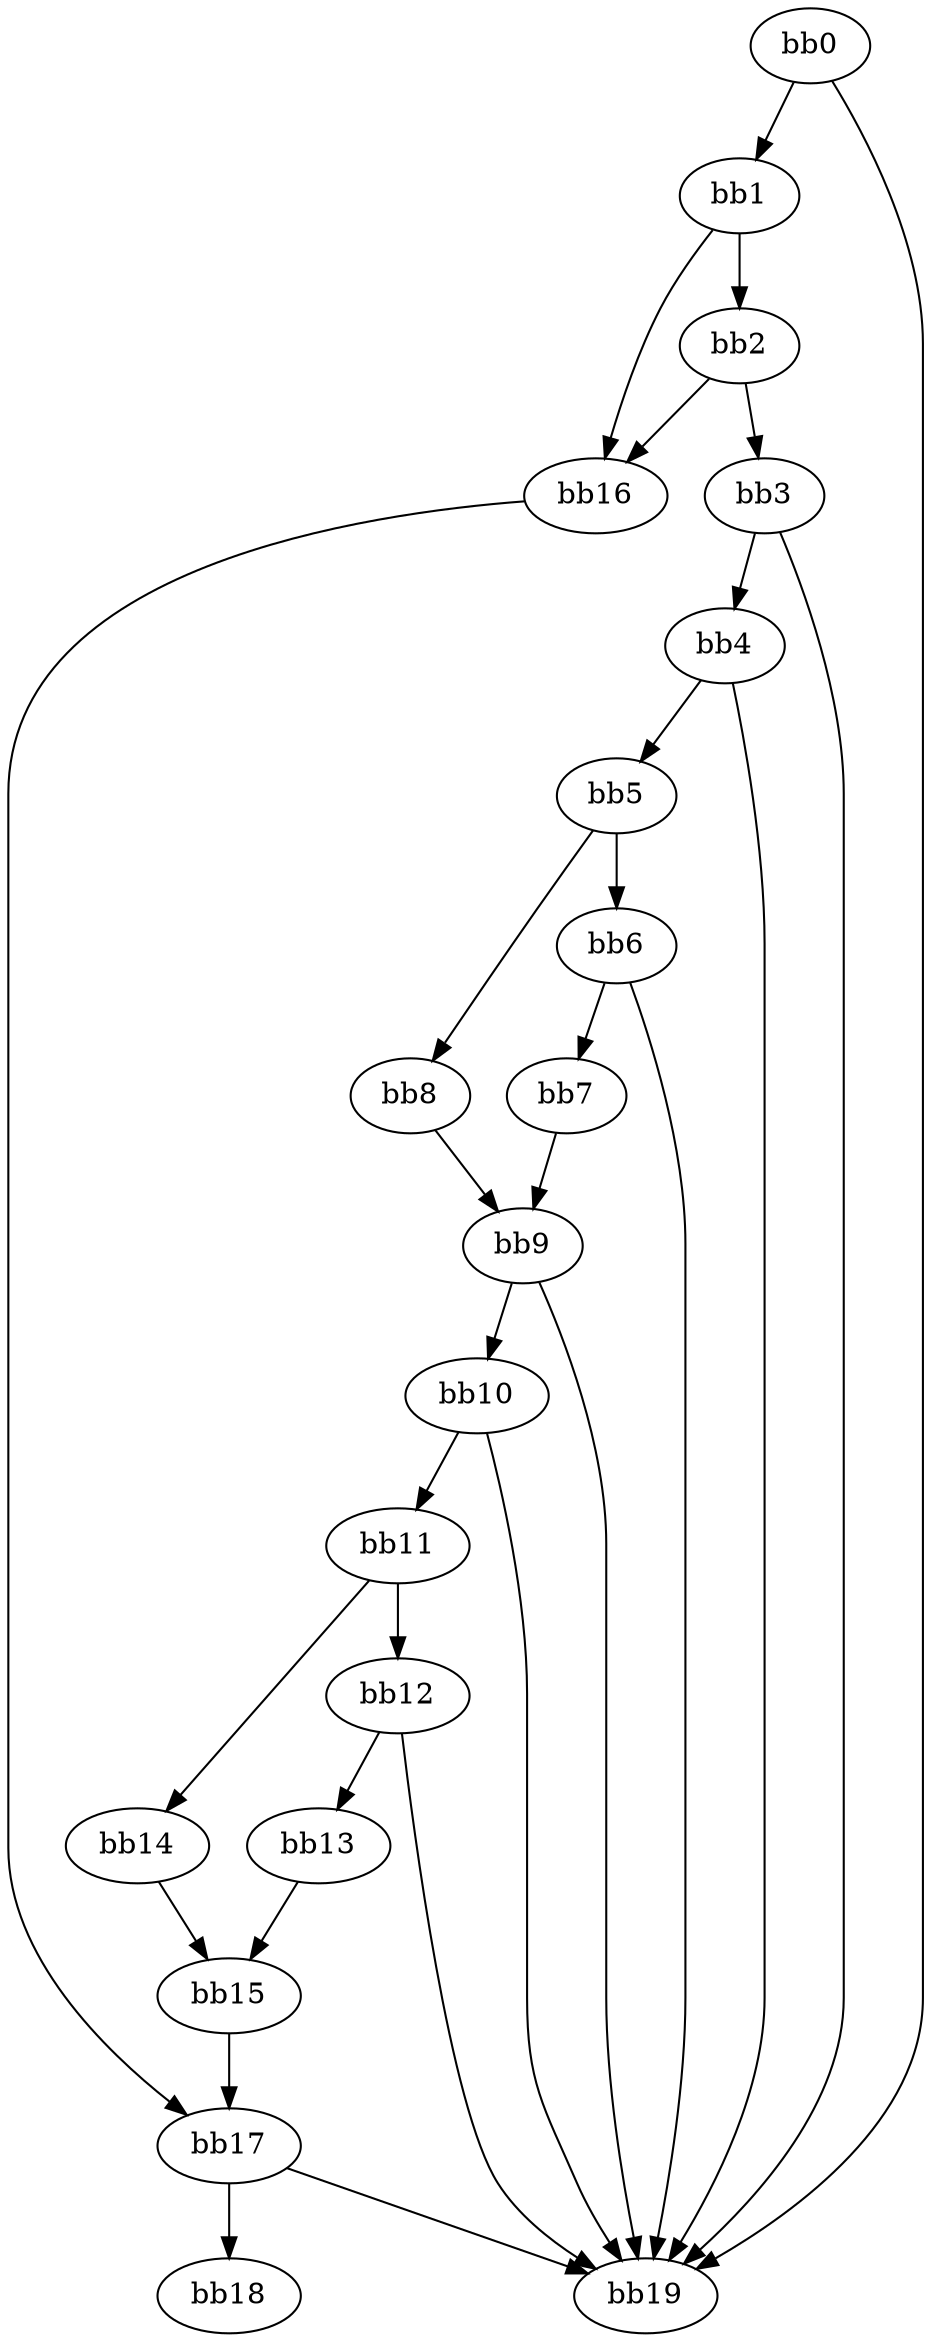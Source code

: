 digraph {
    0 [ label = "bb0\l" ]
    1 [ label = "bb1\l" ]
    2 [ label = "bb2\l" ]
    3 [ label = "bb3\l" ]
    4 [ label = "bb4\l" ]
    5 [ label = "bb5\l" ]
    6 [ label = "bb6\l" ]
    7 [ label = "bb7\l" ]
    8 [ label = "bb8\l" ]
    9 [ label = "bb9\l" ]
    10 [ label = "bb10\l" ]
    11 [ label = "bb11\l" ]
    12 [ label = "bb12\l" ]
    13 [ label = "bb13\l" ]
    14 [ label = "bb14\l" ]
    15 [ label = "bb15\l" ]
    16 [ label = "bb16\l" ]
    17 [ label = "bb17\l" ]
    18 [ label = "bb18\l" ]
    19 [ label = "bb19\l" ]
    0 -> 1 [ ]
    0 -> 19 [ ]
    1 -> 2 [ ]
    1 -> 16 [ ]
    2 -> 3 [ ]
    2 -> 16 [ ]
    3 -> 4 [ ]
    3 -> 19 [ ]
    4 -> 5 [ ]
    4 -> 19 [ ]
    5 -> 6 [ ]
    5 -> 8 [ ]
    6 -> 7 [ ]
    6 -> 19 [ ]
    7 -> 9 [ ]
    8 -> 9 [ ]
    9 -> 10 [ ]
    9 -> 19 [ ]
    10 -> 11 [ ]
    10 -> 19 [ ]
    11 -> 12 [ ]
    11 -> 14 [ ]
    12 -> 13 [ ]
    12 -> 19 [ ]
    13 -> 15 [ ]
    14 -> 15 [ ]
    15 -> 17 [ ]
    16 -> 17 [ ]
    17 -> 18 [ ]
    17 -> 19 [ ]
}


